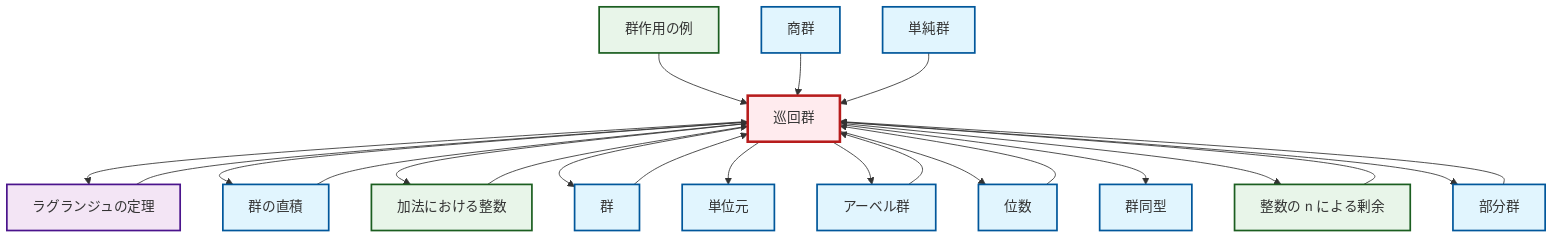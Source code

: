 graph TD
    classDef definition fill:#e1f5fe,stroke:#01579b,stroke-width:2px
    classDef theorem fill:#f3e5f5,stroke:#4a148c,stroke-width:2px
    classDef axiom fill:#fff3e0,stroke:#e65100,stroke-width:2px
    classDef example fill:#e8f5e9,stroke:#1b5e20,stroke-width:2px
    classDef current fill:#ffebee,stroke:#b71c1c,stroke-width:3px
    def-cyclic-group["巡回群"]:::definition
    def-direct-product["群の直積"]:::definition
    def-order["位数"]:::definition
    thm-lagrange["ラグランジュの定理"]:::theorem
    def-subgroup["部分群"]:::definition
    ex-group-action-examples["群作用の例"]:::example
    def-isomorphism["群同型"]:::definition
    def-identity-element["単位元"]:::definition
    def-group["群"]:::definition
    ex-quotient-integers-mod-n["整数の n による剰余"]:::example
    def-quotient-group["商群"]:::definition
    def-abelian-group["アーベル群"]:::definition
    ex-integers-addition["加法における整数"]:::example
    def-simple-group["単純群"]:::definition
    def-order --> def-cyclic-group
    def-cyclic-group --> thm-lagrange
    def-cyclic-group --> def-direct-product
    def-cyclic-group --> ex-integers-addition
    ex-group-action-examples --> def-cyclic-group
    ex-integers-addition --> def-cyclic-group
    def-direct-product --> def-cyclic-group
    def-cyclic-group --> def-group
    def-cyclic-group --> def-identity-element
    def-abelian-group --> def-cyclic-group
    def-cyclic-group --> def-abelian-group
    def-quotient-group --> def-cyclic-group
    ex-quotient-integers-mod-n --> def-cyclic-group
    def-cyclic-group --> def-order
    def-cyclic-group --> def-isomorphism
    def-cyclic-group --> ex-quotient-integers-mod-n
    def-subgroup --> def-cyclic-group
    def-simple-group --> def-cyclic-group
    def-cyclic-group --> def-subgroup
    def-group --> def-cyclic-group
    thm-lagrange --> def-cyclic-group
    class def-cyclic-group current
